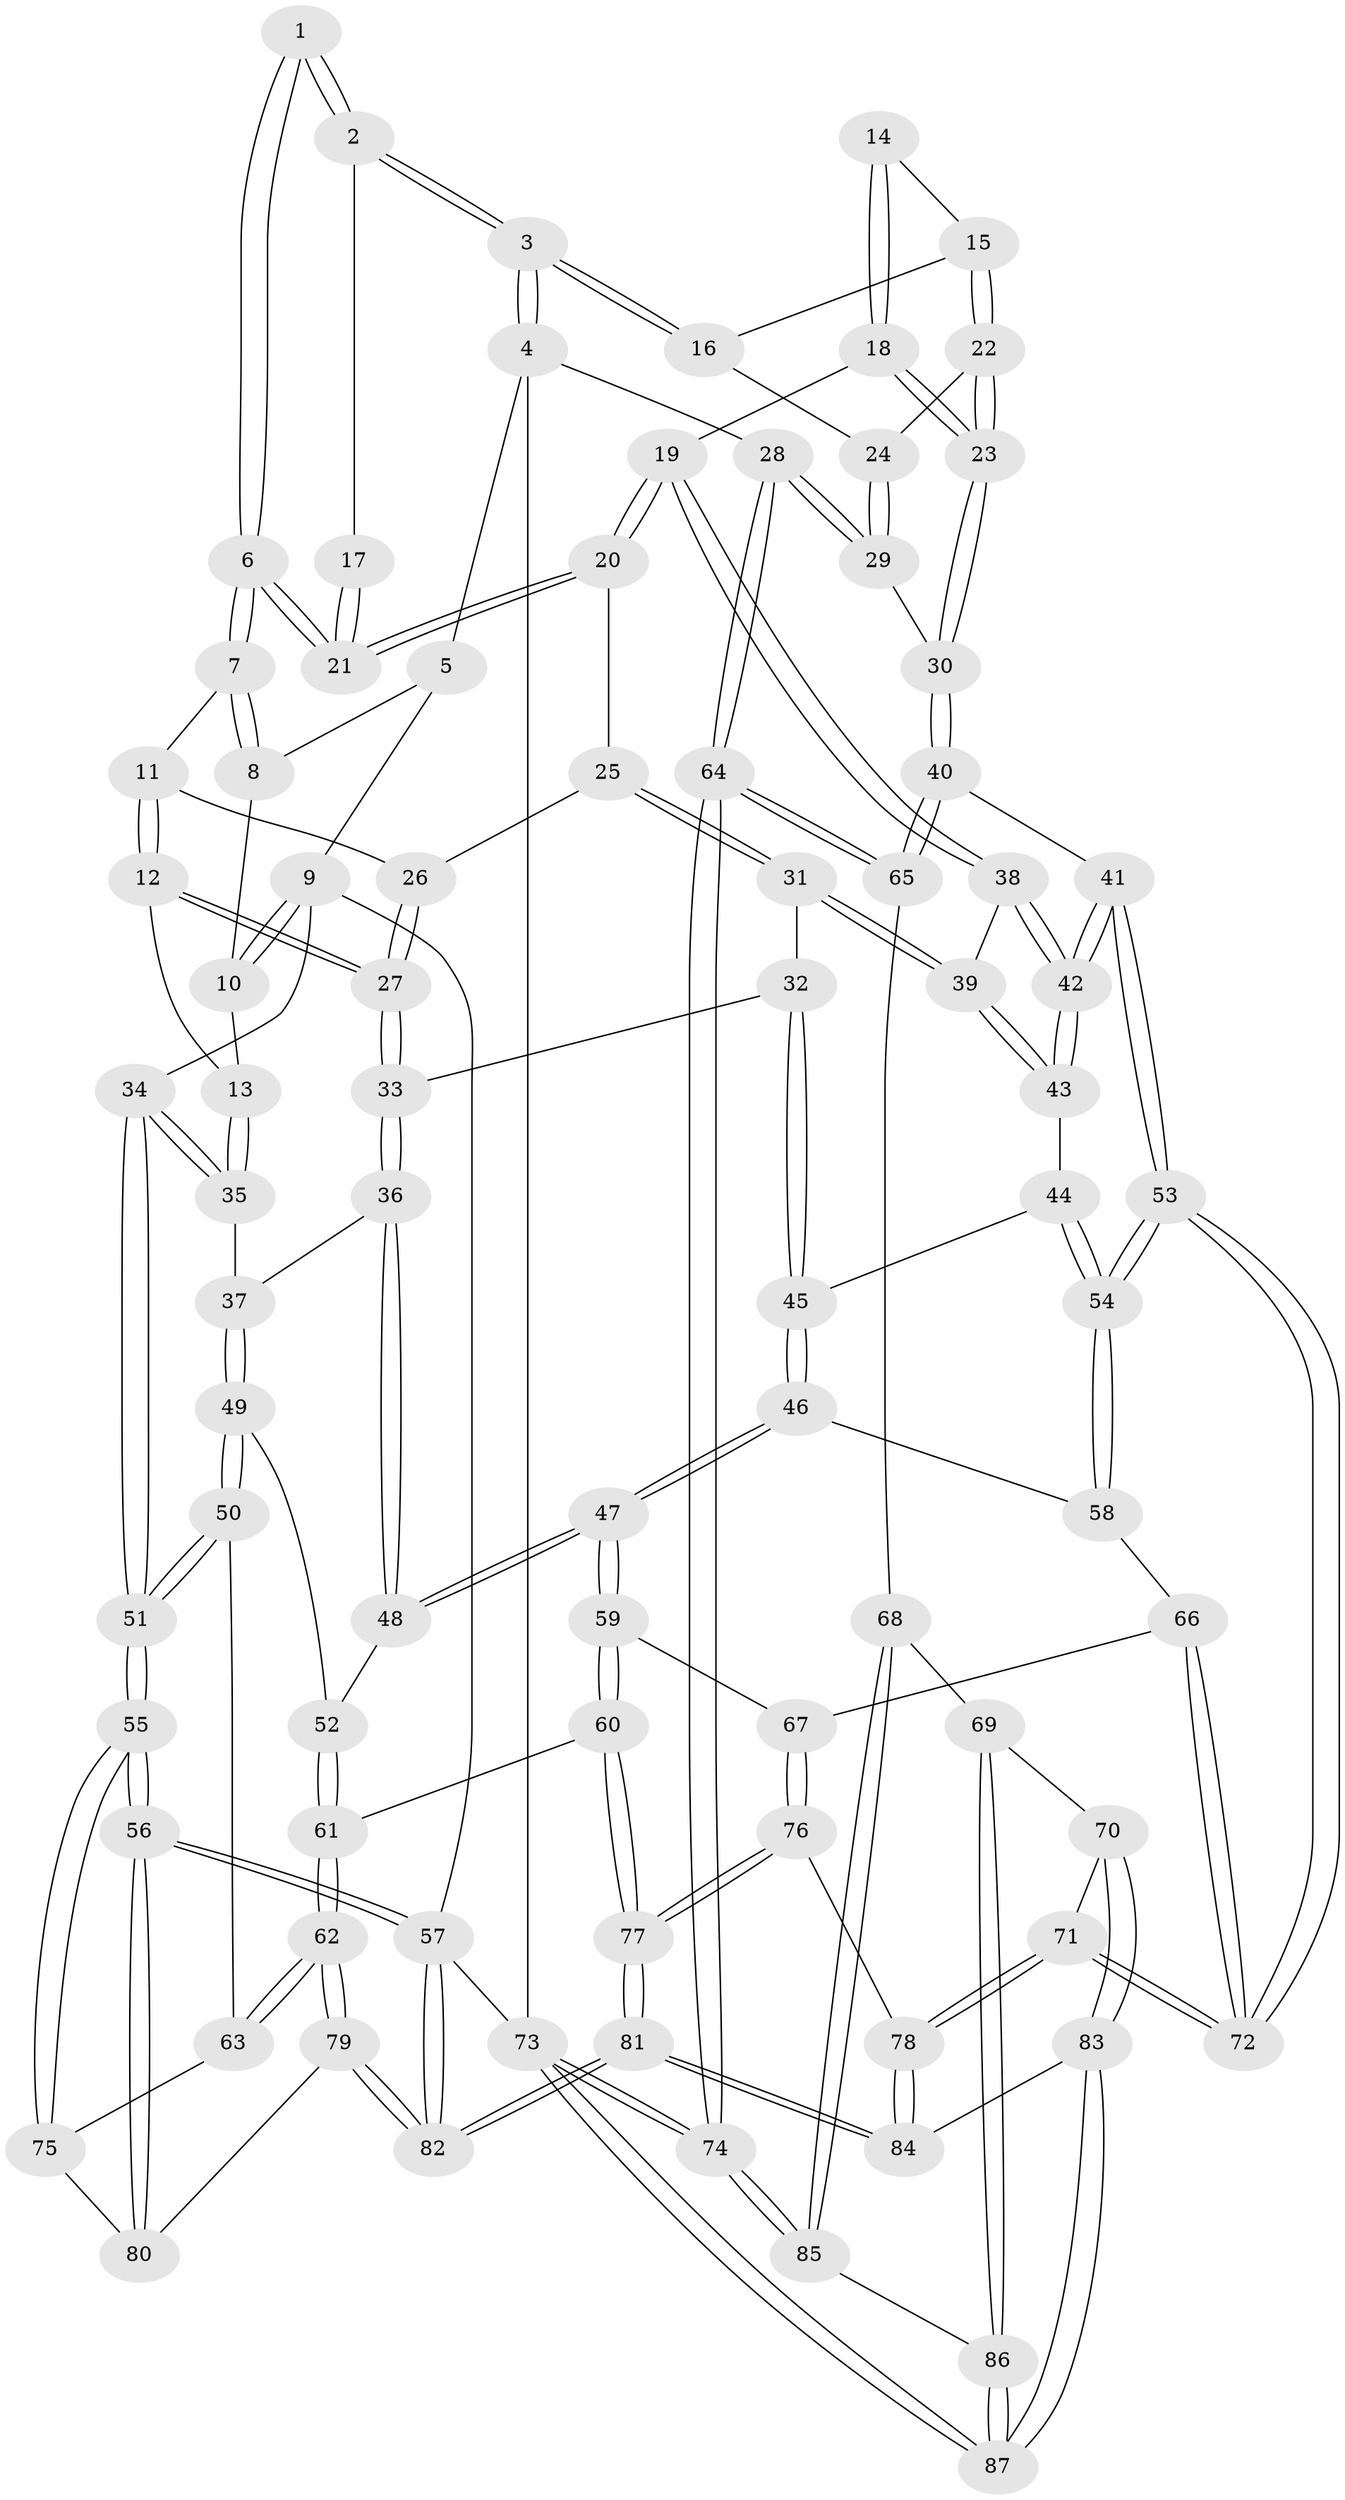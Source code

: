 // coarse degree distribution, {4: 0.4528301886792453, 5: 0.32075471698113206, 3: 0.09433962264150944, 2: 0.018867924528301886, 6: 0.11320754716981132}
// Generated by graph-tools (version 1.1) at 2025/42/03/06/25 10:42:28]
// undirected, 87 vertices, 214 edges
graph export_dot {
graph [start="1"]
  node [color=gray90,style=filled];
  1 [pos="+0.5656617724557137+0"];
  2 [pos="+1+0"];
  3 [pos="+1+0"];
  4 [pos="+1+0"];
  5 [pos="+0.25275348404605474+0"];
  6 [pos="+0.5111482917911397+0.21490573386955142"];
  7 [pos="+0.4850581265119126+0.21863801660859566"];
  8 [pos="+0.25148042742609006+0.012593968982616003"];
  9 [pos="+0+0"];
  10 [pos="+0.1878015834295219+0.15033636536473932"];
  11 [pos="+0.4783038997556966+0.22388589659619612"];
  12 [pos="+0.19116640445815872+0.3069643655653513"];
  13 [pos="+0.15524159974112473+0.2968071791026058"];
  14 [pos="+0.7761828354519705+0.26700011885007546"];
  15 [pos="+0.8174478801489641+0.29712420927080696"];
  16 [pos="+0.8935800299884811+0.2885970249678501"];
  17 [pos="+0.7670353275174817+0.13491570838811234"];
  18 [pos="+0.689484210072403+0.40040454300521705"];
  19 [pos="+0.6372232706562536+0.38634572599871875"];
  20 [pos="+0.6229966535920313+0.3648030230439862"];
  21 [pos="+0.5764439494793918+0.2508902435393355"];
  22 [pos="+0.772066155895749+0.37592335927645243"];
  23 [pos="+0.707779673268967+0.41030378640959103"];
  24 [pos="+0.8778676269223932+0.3549428008435908"];
  25 [pos="+0.45940524767981933+0.4121102211823097"];
  26 [pos="+0.42589649457527107+0.35442663915035777"];
  27 [pos="+0.3219047468310827+0.41946873387800304"];
  28 [pos="+1+0.5555629774102108"];
  29 [pos="+0.9620055507636125+0.5331799119820176"];
  30 [pos="+0.8204442192226251+0.55746603138606"];
  31 [pos="+0.4466470810282419+0.45722341889049156"];
  32 [pos="+0.40389392605233065+0.47610005850009557"];
  33 [pos="+0.3340990522366994+0.4492644190433399"];
  34 [pos="+0+0.31419044836967946"];
  35 [pos="+0.10437574039262085+0.32538721605534465"];
  36 [pos="+0.3166811652967784+0.49061902687245246"];
  37 [pos="+0.136944606816206+0.4963160582866821"];
  38 [pos="+0.6196846987804596+0.4155699965419678"];
  39 [pos="+0.538180376018303+0.4939527557826757"];
  40 [pos="+0.7922446726583047+0.5961071469893524"];
  41 [pos="+0.6663795240966297+0.633413762204211"];
  42 [pos="+0.6362164630131055+0.583600253649328"];
  43 [pos="+0.5276757072735482+0.5374012388078669"];
  44 [pos="+0.5160177939730549+0.5548136028946256"];
  45 [pos="+0.43797263289121335+0.5898663148082991"];
  46 [pos="+0.4117341675816141+0.63160505565666"];
  47 [pos="+0.41158433178304404+0.6316554472407105"];
  48 [pos="+0.29375535499489125+0.581301720011697"];
  49 [pos="+0.14469825683729107+0.5816567012031248"];
  50 [pos="+0.08590776894573345+0.6435337228704237"];
  51 [pos="+0+0.6935126671688819"];
  52 [pos="+0.24441262464551416+0.6015193233573065"];
  53 [pos="+0.6067454328825005+0.6968429962497882"];
  54 [pos="+0.6017787487121056+0.6935533725774187"];
  55 [pos="+0+0.8755929336557979"];
  56 [pos="+0+1"];
  57 [pos="+0+1"];
  58 [pos="+0.44515027002491026+0.6557933082803686"];
  59 [pos="+0.3514209175102351+0.7507774327015733"];
  60 [pos="+0.297679820798777+0.7766629133065189"];
  61 [pos="+0.28163690955329224+0.7721913128329181"];
  62 [pos="+0.20749843051320035+0.791540500375172"];
  63 [pos="+0.15583894698196063+0.7541529910715623"];
  64 [pos="+1+0.8416079013442276"];
  65 [pos="+0.8084392623049225+0.744979314214065"];
  66 [pos="+0.4685149303798404+0.7307966640860911"];
  67 [pos="+0.4249443621577336+0.7857715709578472"];
  68 [pos="+0.7327009140338224+0.8436990944769365"];
  69 [pos="+0.7316875628089465+0.8439159197517168"];
  70 [pos="+0.697017551475282+0.8423059909299883"];
  71 [pos="+0.6101570340881937+0.8165621758462445"];
  72 [pos="+0.6057285808005326+0.7914143331881609"];
  73 [pos="+1+1"];
  74 [pos="+1+1"];
  75 [pos="+0.06362063113600329+0.8243713591408062"];
  76 [pos="+0.4917878612116294+0.8646932249961774"];
  77 [pos="+0.36983157362177665+0.9838671965210074"];
  78 [pos="+0.5796629326460249+0.8431679151546139"];
  79 [pos="+0.18473130649020583+0.8526084519313739"];
  80 [pos="+0.13741343467206088+0.8626633639818874"];
  81 [pos="+0.29495980205372785+1"];
  82 [pos="+0.27451846526811674+1"];
  83 [pos="+0.6319810728274803+1"];
  84 [pos="+0.5995978148357469+1"];
  85 [pos="+0.8382421063062959+0.9086837843328174"];
  86 [pos="+0.7426905043596675+1"];
  87 [pos="+0.7054047805217206+1"];
  1 -- 2;
  1 -- 2;
  1 -- 6;
  1 -- 6;
  2 -- 3;
  2 -- 3;
  2 -- 17;
  3 -- 4;
  3 -- 4;
  3 -- 16;
  3 -- 16;
  4 -- 5;
  4 -- 28;
  4 -- 73;
  5 -- 8;
  5 -- 9;
  6 -- 7;
  6 -- 7;
  6 -- 21;
  6 -- 21;
  7 -- 8;
  7 -- 8;
  7 -- 11;
  8 -- 10;
  9 -- 10;
  9 -- 10;
  9 -- 34;
  9 -- 57;
  10 -- 13;
  11 -- 12;
  11 -- 12;
  11 -- 26;
  12 -- 13;
  12 -- 27;
  12 -- 27;
  13 -- 35;
  13 -- 35;
  14 -- 15;
  14 -- 18;
  14 -- 18;
  15 -- 16;
  15 -- 22;
  15 -- 22;
  16 -- 24;
  17 -- 21;
  17 -- 21;
  18 -- 19;
  18 -- 23;
  18 -- 23;
  19 -- 20;
  19 -- 20;
  19 -- 38;
  19 -- 38;
  20 -- 21;
  20 -- 21;
  20 -- 25;
  22 -- 23;
  22 -- 23;
  22 -- 24;
  23 -- 30;
  23 -- 30;
  24 -- 29;
  24 -- 29;
  25 -- 26;
  25 -- 31;
  25 -- 31;
  26 -- 27;
  26 -- 27;
  27 -- 33;
  27 -- 33;
  28 -- 29;
  28 -- 29;
  28 -- 64;
  28 -- 64;
  29 -- 30;
  30 -- 40;
  30 -- 40;
  31 -- 32;
  31 -- 39;
  31 -- 39;
  32 -- 33;
  32 -- 45;
  32 -- 45;
  33 -- 36;
  33 -- 36;
  34 -- 35;
  34 -- 35;
  34 -- 51;
  34 -- 51;
  35 -- 37;
  36 -- 37;
  36 -- 48;
  36 -- 48;
  37 -- 49;
  37 -- 49;
  38 -- 39;
  38 -- 42;
  38 -- 42;
  39 -- 43;
  39 -- 43;
  40 -- 41;
  40 -- 65;
  40 -- 65;
  41 -- 42;
  41 -- 42;
  41 -- 53;
  41 -- 53;
  42 -- 43;
  42 -- 43;
  43 -- 44;
  44 -- 45;
  44 -- 54;
  44 -- 54;
  45 -- 46;
  45 -- 46;
  46 -- 47;
  46 -- 47;
  46 -- 58;
  47 -- 48;
  47 -- 48;
  47 -- 59;
  47 -- 59;
  48 -- 52;
  49 -- 50;
  49 -- 50;
  49 -- 52;
  50 -- 51;
  50 -- 51;
  50 -- 63;
  51 -- 55;
  51 -- 55;
  52 -- 61;
  52 -- 61;
  53 -- 54;
  53 -- 54;
  53 -- 72;
  53 -- 72;
  54 -- 58;
  54 -- 58;
  55 -- 56;
  55 -- 56;
  55 -- 75;
  55 -- 75;
  56 -- 57;
  56 -- 57;
  56 -- 80;
  56 -- 80;
  57 -- 82;
  57 -- 82;
  57 -- 73;
  58 -- 66;
  59 -- 60;
  59 -- 60;
  59 -- 67;
  60 -- 61;
  60 -- 77;
  60 -- 77;
  61 -- 62;
  61 -- 62;
  62 -- 63;
  62 -- 63;
  62 -- 79;
  62 -- 79;
  63 -- 75;
  64 -- 65;
  64 -- 65;
  64 -- 74;
  64 -- 74;
  65 -- 68;
  66 -- 67;
  66 -- 72;
  66 -- 72;
  67 -- 76;
  67 -- 76;
  68 -- 69;
  68 -- 85;
  68 -- 85;
  69 -- 70;
  69 -- 86;
  69 -- 86;
  70 -- 71;
  70 -- 83;
  70 -- 83;
  71 -- 72;
  71 -- 72;
  71 -- 78;
  71 -- 78;
  73 -- 74;
  73 -- 74;
  73 -- 87;
  73 -- 87;
  74 -- 85;
  74 -- 85;
  75 -- 80;
  76 -- 77;
  76 -- 77;
  76 -- 78;
  77 -- 81;
  77 -- 81;
  78 -- 84;
  78 -- 84;
  79 -- 80;
  79 -- 82;
  79 -- 82;
  81 -- 82;
  81 -- 82;
  81 -- 84;
  81 -- 84;
  83 -- 84;
  83 -- 87;
  83 -- 87;
  85 -- 86;
  86 -- 87;
  86 -- 87;
}
